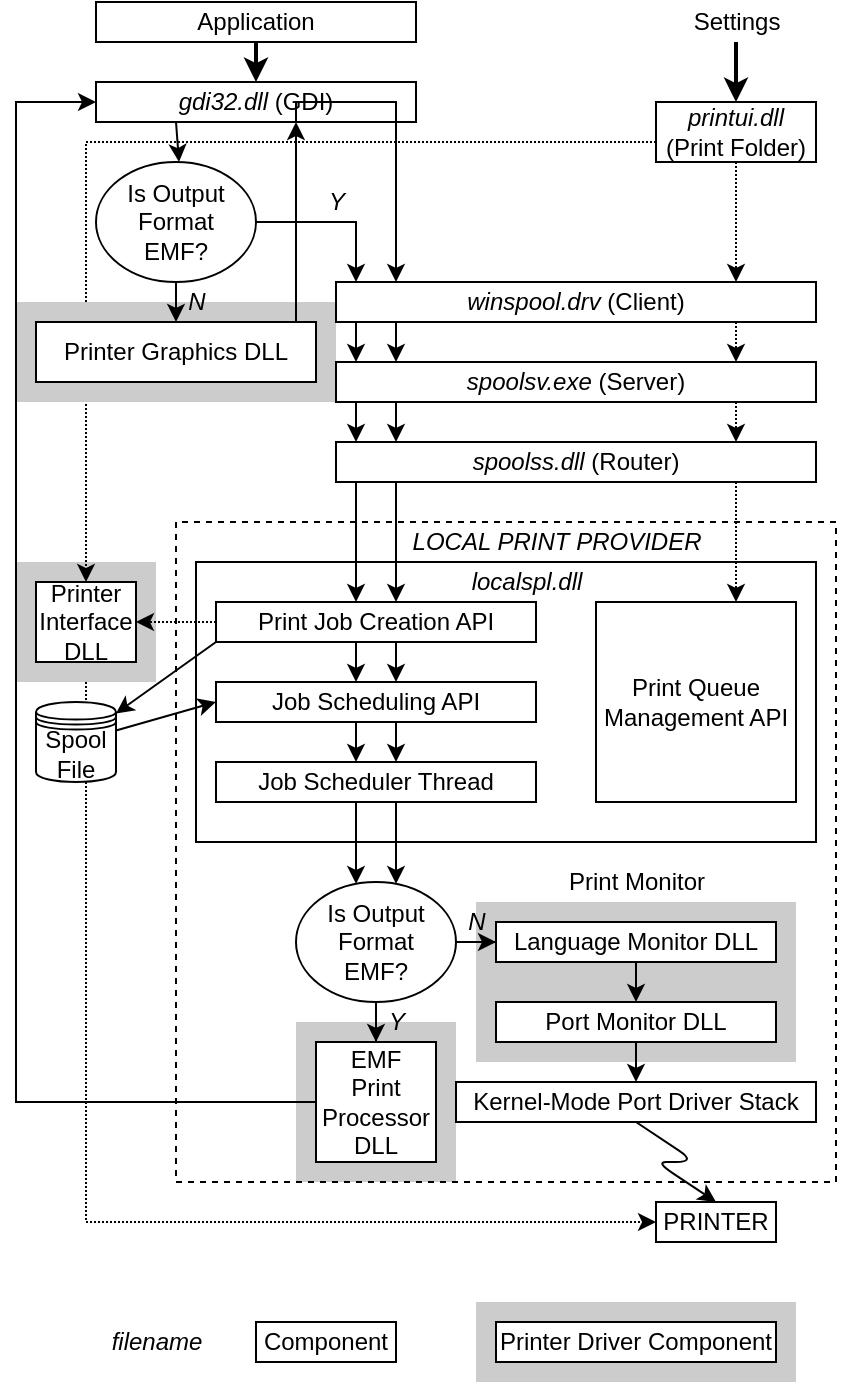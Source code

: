 <mxfile compressed="false" version="13.3.9" type="device">
  <diagram id="_Emnm2Wkxc7SuvpgE4Te" name="Page-1">
    <mxGraphModel dx="1024" dy="622" grid="1" gridSize="10" guides="0" tooltips="1" connect="1" arrows="1" fold="1" page="1" pageScale="1" pageWidth="850" pageHeight="1100" math="0" shadow="0">
      <root>
        <mxCell id="0" />
        <mxCell id="1" parent="0" />
        <mxCell id="4VYit24lACgoJSrc0qC9-15" value="" style="endArrow=classic;html=1;dashed=1;dashPattern=1 1;strokeWidth=1;rounded=0;" parent="1" source="Ne6yTrBCg5QCKc0_YsmV-41" target="Ne6yTrBCg5QCKc0_YsmV-54" edge="1">
          <mxGeometry width="50" height="50" relative="1" as="geometry">
            <mxPoint x="70" y="410" as="sourcePoint" />
            <mxPoint x="340" y="630" as="targetPoint" />
            <Array as="points">
              <mxPoint x="75" y="690" />
            </Array>
          </mxGeometry>
        </mxCell>
        <mxCell id="X0A_pVfkR0eYXs_OzIeL-13" value="" style="rounded=0;whiteSpace=wrap;html=1;sketch=0;strokeColor=none;fillColor=#CCCCCC;" parent="1" vertex="1">
          <mxGeometry x="40" y="360" width="70" height="60" as="geometry" />
        </mxCell>
        <mxCell id="X0A_pVfkR0eYXs_OzIeL-22" style="edgeStyle=orthogonalEdgeStyle;rounded=0;orthogonalLoop=1;jettySize=auto;html=1;dashed=1;dashPattern=1 1;" parent="1" source="Ne6yTrBCg5QCKc0_YsmV-6" target="Ne6yTrBCg5QCKc0_YsmV-41" edge="1">
          <mxGeometry relative="1" as="geometry">
            <Array as="points">
              <mxPoint x="75" y="150" />
            </Array>
          </mxGeometry>
        </mxCell>
        <mxCell id="X0A_pVfkR0eYXs_OzIeL-14" value="" style="rounded=0;whiteSpace=wrap;html=1;sketch=0;strokeColor=none;fillColor=#CCCCCC;" parent="1" vertex="1">
          <mxGeometry x="40" y="230" width="160" height="50" as="geometry" />
        </mxCell>
        <mxCell id="X0A_pVfkR0eYXs_OzIeL-1" value="&lt;span&gt;&lt;br&gt;&lt;/span&gt;" style="rounded=0;whiteSpace=wrap;html=1;strokeColor=none;fillColor=#CCCCCC;" parent="1" vertex="1">
          <mxGeometry x="180" y="590" width="80" height="80" as="geometry" />
        </mxCell>
        <mxCell id="SEDOJ06MQ5LYC-zXPwia-6" value="" style="rounded=0;whiteSpace=wrap;html=1;strokeColor=none;fillColor=#CCCCCC;" parent="1" vertex="1">
          <mxGeometry x="270" y="530" width="160" height="80" as="geometry" />
        </mxCell>
        <mxCell id="Ne6yTrBCg5QCKc0_YsmV-31" value="" style="rounded=0;whiteSpace=wrap;html=1;" parent="1" vertex="1">
          <mxGeometry x="130" y="360" width="310" height="140" as="geometry" />
        </mxCell>
        <mxCell id="Ne6yTrBCg5QCKc0_YsmV-1" value="Application" style="rounded=0;whiteSpace=wrap;html=1;" parent="1" vertex="1">
          <mxGeometry x="80" y="80" width="160" height="20" as="geometry" />
        </mxCell>
        <mxCell id="Ne6yTrBCg5QCKc0_YsmV-2" value="&lt;i&gt;gdi32.dll&lt;/i&gt; (GDI)" style="rounded=0;whiteSpace=wrap;html=1;" parent="1" vertex="1">
          <mxGeometry x="80" y="120" width="160" height="20" as="geometry" />
        </mxCell>
        <mxCell id="Ne6yTrBCg5QCKc0_YsmV-3" value="&lt;i&gt;winspool.drv&lt;/i&gt; (Client)" style="rounded=0;whiteSpace=wrap;html=1;" parent="1" vertex="1">
          <mxGeometry x="200" y="220" width="240" height="20" as="geometry" />
        </mxCell>
        <mxCell id="Ne6yTrBCg5QCKc0_YsmV-4" value="&lt;i&gt;spoolsv.exe&lt;/i&gt; (Server)" style="rounded=0;whiteSpace=wrap;html=1;" parent="1" vertex="1">
          <mxGeometry x="200" y="260" width="240" height="20" as="geometry" />
        </mxCell>
        <mxCell id="Ne6yTrBCg5QCKc0_YsmV-5" value="&lt;i&gt;spoolss.dll&lt;/i&gt; (Router)" style="rounded=0;whiteSpace=wrap;html=1;" parent="1" vertex="1">
          <mxGeometry x="200" y="300" width="240" height="20" as="geometry" />
        </mxCell>
        <mxCell id="Ne6yTrBCg5QCKc0_YsmV-6" value="&lt;i&gt;printui.dll&lt;/i&gt; (Print Folder)" style="rounded=0;whiteSpace=wrap;html=1;" parent="1" vertex="1">
          <mxGeometry x="360" y="130" width="80" height="30" as="geometry" />
        </mxCell>
        <mxCell id="Ne6yTrBCg5QCKc0_YsmV-9" value="" style="endArrow=classic;html=1;strokeWidth=2;" parent="1" source="Ne6yTrBCg5QCKc0_YsmV-1" target="Ne6yTrBCg5QCKc0_YsmV-2" edge="1">
          <mxGeometry width="50" height="50" relative="1" as="geometry">
            <mxPoint x="70" y="230" as="sourcePoint" />
            <mxPoint x="120" y="180" as="targetPoint" />
          </mxGeometry>
        </mxCell>
        <mxCell id="Ne6yTrBCg5QCKc0_YsmV-13" value="" style="edgeStyle=orthogonalEdgeStyle;rounded=0;orthogonalLoop=1;jettySize=auto;html=1;" parent="1" source="Ne6yTrBCg5QCKc0_YsmV-10" target="Ne6yTrBCg5QCKc0_YsmV-3" edge="1">
          <mxGeometry x="-0.0" y="10" relative="1" as="geometry">
            <Array as="points">
              <mxPoint x="210" y="190" />
            </Array>
            <mxPoint as="offset" />
          </mxGeometry>
        </mxCell>
        <mxCell id="Ne6yTrBCg5QCKc0_YsmV-10" value="Is Output&lt;br&gt;Format&lt;br&gt;EMF?" style="ellipse;whiteSpace=wrap;html=1;" parent="1" vertex="1">
          <mxGeometry x="80" y="160" width="80" height="60" as="geometry" />
        </mxCell>
        <mxCell id="Ne6yTrBCg5QCKc0_YsmV-12" value="" style="endArrow=classic;html=1;exitX=0.25;exitY=1;exitDx=0;exitDy=0;" parent="1" source="Ne6yTrBCg5QCKc0_YsmV-2" target="Ne6yTrBCg5QCKc0_YsmV-10" edge="1">
          <mxGeometry width="50" height="50" relative="1" as="geometry">
            <mxPoint x="110" y="150" as="sourcePoint" />
            <mxPoint x="110" y="240" as="targetPoint" />
          </mxGeometry>
        </mxCell>
        <mxCell id="Ne6yTrBCg5QCKc0_YsmV-14" value="Printer Graphics DLL" style="rounded=0;whiteSpace=wrap;html=1;" parent="1" vertex="1">
          <mxGeometry x="50" y="240" width="140" height="30" as="geometry" />
        </mxCell>
        <mxCell id="Ne6yTrBCg5QCKc0_YsmV-15" value="" style="endArrow=classic;html=1;" parent="1" source="Ne6yTrBCg5QCKc0_YsmV-10" target="Ne6yTrBCg5QCKc0_YsmV-14" edge="1">
          <mxGeometry y="20" width="50" height="50" relative="1" as="geometry">
            <mxPoint x="60" y="350" as="sourcePoint" />
            <mxPoint x="110" y="300" as="targetPoint" />
            <mxPoint as="offset" />
          </mxGeometry>
        </mxCell>
        <mxCell id="Ne6yTrBCg5QCKc0_YsmV-19" value="" style="endArrow=classic;html=1;" parent="1" edge="1">
          <mxGeometry width="50" height="50" relative="1" as="geometry">
            <mxPoint x="180" y="240" as="sourcePoint" />
            <mxPoint x="180" y="140" as="targetPoint" />
          </mxGeometry>
        </mxCell>
        <mxCell id="Ne6yTrBCg5QCKc0_YsmV-20" style="edgeStyle=orthogonalEdgeStyle;rounded=0;orthogonalLoop=1;jettySize=auto;html=1;" parent="1" edge="1">
          <mxGeometry relative="1" as="geometry">
            <mxPoint x="230" y="220" as="targetPoint" />
            <mxPoint x="180" y="140" as="sourcePoint" />
            <Array as="points">
              <mxPoint x="180" y="130" />
              <mxPoint x="230" y="130" />
              <mxPoint x="230" y="220" />
            </Array>
          </mxGeometry>
        </mxCell>
        <mxCell id="Ne6yTrBCg5QCKc0_YsmV-21" value="" style="endArrow=classic;html=1;" parent="1" edge="1">
          <mxGeometry width="50" height="50" relative="1" as="geometry">
            <mxPoint x="210" y="240" as="sourcePoint" />
            <mxPoint x="210" y="260" as="targetPoint" />
          </mxGeometry>
        </mxCell>
        <mxCell id="Ne6yTrBCg5QCKc0_YsmV-22" value="" style="endArrow=classic;html=1;" parent="1" edge="1">
          <mxGeometry width="50" height="50" relative="1" as="geometry">
            <mxPoint x="230" y="240" as="sourcePoint" />
            <mxPoint x="230" y="260" as="targetPoint" />
          </mxGeometry>
        </mxCell>
        <mxCell id="Ne6yTrBCg5QCKc0_YsmV-23" value="" style="endArrow=classic;html=1;dashed=1;dashPattern=1 1;" parent="1" edge="1">
          <mxGeometry width="50" height="50" relative="1" as="geometry">
            <mxPoint x="400" y="240" as="sourcePoint" />
            <mxPoint x="400" y="260" as="targetPoint" />
          </mxGeometry>
        </mxCell>
        <mxCell id="Ne6yTrBCg5QCKc0_YsmV-24" value="" style="endArrow=classic;html=1;dashed=1;dashPattern=1 1;" parent="1" edge="1">
          <mxGeometry width="50" height="50" relative="1" as="geometry">
            <mxPoint x="400" y="280" as="sourcePoint" />
            <mxPoint x="400" y="300" as="targetPoint" />
          </mxGeometry>
        </mxCell>
        <mxCell id="Ne6yTrBCg5QCKc0_YsmV-25" value="" style="endArrow=classic;html=1;" parent="1" edge="1">
          <mxGeometry width="50" height="50" relative="1" as="geometry">
            <mxPoint x="210" y="280" as="sourcePoint" />
            <mxPoint x="210" y="300" as="targetPoint" />
          </mxGeometry>
        </mxCell>
        <mxCell id="Ne6yTrBCg5QCKc0_YsmV-26" value="" style="endArrow=classic;html=1;" parent="1" edge="1">
          <mxGeometry width="50" height="50" relative="1" as="geometry">
            <mxPoint x="230" y="280" as="sourcePoint" />
            <mxPoint x="230" y="300" as="targetPoint" />
          </mxGeometry>
        </mxCell>
        <mxCell id="Ne6yTrBCg5QCKc0_YsmV-27" value="Print Job Creation API" style="rounded=0;whiteSpace=wrap;html=1;" parent="1" vertex="1">
          <mxGeometry x="140" y="380" width="160" height="20" as="geometry" />
        </mxCell>
        <mxCell id="Ne6yTrBCg5QCKc0_YsmV-28" value="Job Scheduling API" style="rounded=0;whiteSpace=wrap;html=1;" parent="1" vertex="1">
          <mxGeometry x="140" y="420" width="160" height="20" as="geometry" />
        </mxCell>
        <mxCell id="Ne6yTrBCg5QCKc0_YsmV-56" style="edgeStyle=orthogonalEdgeStyle;rounded=0;orthogonalLoop=1;jettySize=auto;html=1;" parent="1" source="Ne6yTrBCg5QCKc0_YsmV-29" target="Ne6yTrBCg5QCKc0_YsmV-46" edge="1">
          <mxGeometry relative="1" as="geometry">
            <Array as="points">
              <mxPoint x="210" y="510" />
              <mxPoint x="210" y="510" />
            </Array>
          </mxGeometry>
        </mxCell>
        <mxCell id="Ne6yTrBCg5QCKc0_YsmV-57" style="edgeStyle=orthogonalEdgeStyle;rounded=0;orthogonalLoop=1;jettySize=auto;html=1;" parent="1" source="Ne6yTrBCg5QCKc0_YsmV-29" target="Ne6yTrBCg5QCKc0_YsmV-46" edge="1">
          <mxGeometry relative="1" as="geometry">
            <Array as="points">
              <mxPoint x="230" y="510" />
              <mxPoint x="230" y="510" />
            </Array>
          </mxGeometry>
        </mxCell>
        <mxCell id="Ne6yTrBCg5QCKc0_YsmV-29" value="Job Scheduler Thread" style="rounded=0;whiteSpace=wrap;html=1;" parent="1" vertex="1">
          <mxGeometry x="140" y="460" width="160" height="20" as="geometry" />
        </mxCell>
        <mxCell id="Ne6yTrBCg5QCKc0_YsmV-30" value="Print Queue Management API" style="rounded=0;whiteSpace=wrap;html=1;" parent="1" vertex="1">
          <mxGeometry x="330" y="380" width="100" height="100" as="geometry" />
        </mxCell>
        <mxCell id="Ne6yTrBCg5QCKc0_YsmV-32" value="&lt;i&gt;localspl.dll&lt;/i&gt;" style="text;html=1;align=center;verticalAlign=middle;resizable=0;points=[];autosize=1;" parent="1" vertex="1">
          <mxGeometry x="260" y="360" width="70" height="20" as="geometry" />
        </mxCell>
        <mxCell id="Ne6yTrBCg5QCKc0_YsmV-33" value="&lt;i&gt;LOCAL PRINT PROVIDER&lt;/i&gt;" style="text;html=1;align=center;verticalAlign=middle;resizable=0;points=[];autosize=1;" parent="1" vertex="1">
          <mxGeometry x="230" y="340" width="160" height="20" as="geometry" />
        </mxCell>
        <mxCell id="Ne6yTrBCg5QCKc0_YsmV-34" value="" style="endArrow=classic;html=1;" parent="1" edge="1">
          <mxGeometry width="50" height="50" relative="1" as="geometry">
            <mxPoint x="210" y="320" as="sourcePoint" />
            <mxPoint x="210" y="380" as="targetPoint" />
          </mxGeometry>
        </mxCell>
        <mxCell id="Ne6yTrBCg5QCKc0_YsmV-35" value="" style="endArrow=classic;html=1;" parent="1" edge="1">
          <mxGeometry width="50" height="50" relative="1" as="geometry">
            <mxPoint x="230" y="320" as="sourcePoint" />
            <mxPoint x="230" y="380" as="targetPoint" />
          </mxGeometry>
        </mxCell>
        <mxCell id="Ne6yTrBCg5QCKc0_YsmV-36" value="" style="endArrow=classic;html=1;dashed=1;dashPattern=1 1;" parent="1" edge="1">
          <mxGeometry width="50" height="50" relative="1" as="geometry">
            <mxPoint x="400" y="320" as="sourcePoint" />
            <mxPoint x="400" y="380" as="targetPoint" />
          </mxGeometry>
        </mxCell>
        <mxCell id="Ne6yTrBCg5QCKc0_YsmV-37" value="" style="endArrow=classic;html=1;" parent="1" edge="1">
          <mxGeometry width="50" height="50" relative="1" as="geometry">
            <mxPoint x="230" y="400" as="sourcePoint" />
            <mxPoint x="230" y="420" as="targetPoint" />
          </mxGeometry>
        </mxCell>
        <mxCell id="Ne6yTrBCg5QCKc0_YsmV-38" value="" style="endArrow=classic;html=1;" parent="1" edge="1">
          <mxGeometry width="50" height="50" relative="1" as="geometry">
            <mxPoint x="210" y="400.0" as="sourcePoint" />
            <mxPoint x="210" y="420" as="targetPoint" />
          </mxGeometry>
        </mxCell>
        <mxCell id="Ne6yTrBCg5QCKc0_YsmV-39" value="" style="endArrow=classic;html=1;" parent="1" edge="1">
          <mxGeometry width="50" height="50" relative="1" as="geometry">
            <mxPoint x="210" y="440" as="sourcePoint" />
            <mxPoint x="210" y="460" as="targetPoint" />
          </mxGeometry>
        </mxCell>
        <mxCell id="Ne6yTrBCg5QCKc0_YsmV-40" value="" style="endArrow=classic;html=1;" parent="1" edge="1">
          <mxGeometry width="50" height="50" relative="1" as="geometry">
            <mxPoint x="230" y="440" as="sourcePoint" />
            <mxPoint x="230" y="460" as="targetPoint" />
          </mxGeometry>
        </mxCell>
        <mxCell id="Ne6yTrBCg5QCKc0_YsmV-41" value="Printer Interface DLL" style="rounded=0;whiteSpace=wrap;html=1;" parent="1" vertex="1">
          <mxGeometry x="50" y="370" width="50" height="40" as="geometry" />
        </mxCell>
        <mxCell id="Ne6yTrBCg5QCKc0_YsmV-42" value="" style="endArrow=classic;html=1;dashed=1;dashPattern=1 1;" parent="1" source="Ne6yTrBCg5QCKc0_YsmV-27" target="Ne6yTrBCg5QCKc0_YsmV-41" edge="1">
          <mxGeometry width="50" height="50" relative="1" as="geometry">
            <mxPoint x="40" y="360" as="sourcePoint" />
            <mxPoint x="90" y="310" as="targetPoint" />
          </mxGeometry>
        </mxCell>
        <mxCell id="Ne6yTrBCg5QCKc0_YsmV-43" value="Spool File" style="shape=datastore;whiteSpace=wrap;html=1;" parent="1" vertex="1">
          <mxGeometry x="50" y="430" width="40" height="40" as="geometry" />
        </mxCell>
        <mxCell id="Ne6yTrBCg5QCKc0_YsmV-44" value="" style="endArrow=classic;html=1;exitX=0;exitY=1;exitDx=0;exitDy=0;" parent="1" source="Ne6yTrBCg5QCKc0_YsmV-27" target="Ne6yTrBCg5QCKc0_YsmV-43" edge="1">
          <mxGeometry width="50" height="50" relative="1" as="geometry">
            <mxPoint x="60" y="520" as="sourcePoint" />
            <mxPoint x="110" y="470" as="targetPoint" />
          </mxGeometry>
        </mxCell>
        <mxCell id="Ne6yTrBCg5QCKc0_YsmV-45" value="" style="endArrow=classic;html=1;entryX=0;entryY=0.5;entryDx=0;entryDy=0;" parent="1" source="Ne6yTrBCg5QCKc0_YsmV-43" target="Ne6yTrBCg5QCKc0_YsmV-28" edge="1">
          <mxGeometry width="50" height="50" relative="1" as="geometry">
            <mxPoint x="70" y="520" as="sourcePoint" />
            <mxPoint x="120" y="470" as="targetPoint" />
          </mxGeometry>
        </mxCell>
        <mxCell id="Ne6yTrBCg5QCKc0_YsmV-58" value="" style="edgeStyle=orthogonalEdgeStyle;rounded=0;orthogonalLoop=1;jettySize=auto;html=1;" parent="1" source="Ne6yTrBCg5QCKc0_YsmV-46" target="Ne6yTrBCg5QCKc0_YsmV-55" edge="1">
          <mxGeometry x="0.667" y="20" relative="1" as="geometry">
            <mxPoint as="offset" />
          </mxGeometry>
        </mxCell>
        <mxCell id="Ne6yTrBCg5QCKc0_YsmV-59" value="" style="edgeStyle=orthogonalEdgeStyle;rounded=0;orthogonalLoop=1;jettySize=auto;html=1;" parent="1" source="Ne6yTrBCg5QCKc0_YsmV-46" target="Ne6yTrBCg5QCKc0_YsmV-49" edge="1">
          <mxGeometry x="0.667" y="10" relative="1" as="geometry">
            <mxPoint as="offset" />
          </mxGeometry>
        </mxCell>
        <mxCell id="Ne6yTrBCg5QCKc0_YsmV-46" value="Is Output&lt;br&gt;Format&lt;br&gt;EMF?" style="ellipse;whiteSpace=wrap;html=1;" parent="1" vertex="1">
          <mxGeometry x="180" y="520" width="80" height="60" as="geometry" />
        </mxCell>
        <mxCell id="Ne6yTrBCg5QCKc0_YsmV-49" value="Language Monitor DLL" style="rounded=0;whiteSpace=wrap;html=1;" parent="1" vertex="1">
          <mxGeometry x="280" y="540" width="140" height="20" as="geometry" />
        </mxCell>
        <mxCell id="Ne6yTrBCg5QCKc0_YsmV-50" value="Port Monitor DLL" style="rounded=0;whiteSpace=wrap;html=1;" parent="1" vertex="1">
          <mxGeometry x="280" y="580" width="140" height="20" as="geometry" />
        </mxCell>
        <mxCell id="Ne6yTrBCg5QCKc0_YsmV-51" value="Kernel-Mode Port Driver Stack" style="rounded=0;whiteSpace=wrap;html=1;" parent="1" vertex="1">
          <mxGeometry x="260" y="620" width="180" height="20" as="geometry" />
        </mxCell>
        <mxCell id="Ne6yTrBCg5QCKc0_YsmV-52" value="" style="endArrow=classic;html=1;" parent="1" source="Ne6yTrBCg5QCKc0_YsmV-49" target="Ne6yTrBCg5QCKc0_YsmV-50" edge="1">
          <mxGeometry width="50" height="50" relative="1" as="geometry">
            <mxPoint x="350" y="560" as="sourcePoint" />
            <mxPoint x="350" y="580" as="targetPoint" />
          </mxGeometry>
        </mxCell>
        <mxCell id="Ne6yTrBCg5QCKc0_YsmV-53" value="" style="endArrow=classic;html=1;" parent="1" source="Ne6yTrBCg5QCKc0_YsmV-50" target="Ne6yTrBCg5QCKc0_YsmV-51" edge="1">
          <mxGeometry width="50" height="50" relative="1" as="geometry">
            <mxPoint x="360" y="570" as="sourcePoint" />
            <mxPoint x="360" y="590" as="targetPoint" />
          </mxGeometry>
        </mxCell>
        <mxCell id="Ne6yTrBCg5QCKc0_YsmV-54" value="PRINTER" style="rounded=0;whiteSpace=wrap;html=1;" parent="1" vertex="1">
          <mxGeometry x="360" y="680" width="60" height="20" as="geometry" />
        </mxCell>
        <mxCell id="Ne6yTrBCg5QCKc0_YsmV-60" style="edgeStyle=orthogonalEdgeStyle;rounded=0;orthogonalLoop=1;jettySize=auto;html=1;" parent="1" source="Ne6yTrBCg5QCKc0_YsmV-55" target="Ne6yTrBCg5QCKc0_YsmV-2" edge="1">
          <mxGeometry relative="1" as="geometry">
            <Array as="points">
              <mxPoint x="40" y="630" />
              <mxPoint x="40" y="130" />
            </Array>
          </mxGeometry>
        </mxCell>
        <mxCell id="Ne6yTrBCg5QCKc0_YsmV-55" value="EMF&lt;br&gt;Print Processor DLL" style="rounded=0;whiteSpace=wrap;html=1;" parent="1" vertex="1">
          <mxGeometry x="190" y="600" width="60" height="60" as="geometry" />
        </mxCell>
        <mxCell id="Ne6yTrBCg5QCKc0_YsmV-61" value="" style="endArrow=classic;html=1;entryX=0.5;entryY=0;entryDx=0;entryDy=0;exitX=0.5;exitY=1;exitDx=0;exitDy=0;" parent="1" source="Ne6yTrBCg5QCKc0_YsmV-51" target="Ne6yTrBCg5QCKc0_YsmV-54" edge="1">
          <mxGeometry width="50" height="50" relative="1" as="geometry">
            <mxPoint x="320" y="730" as="sourcePoint" />
            <mxPoint x="370" y="680" as="targetPoint" />
            <Array as="points">
              <mxPoint x="380" y="660" />
              <mxPoint x="360" y="660" />
            </Array>
          </mxGeometry>
        </mxCell>
        <mxCell id="Ne6yTrBCg5QCKc0_YsmV-62" value="" style="endArrow=classic;html=1;dashed=1;dashPattern=1 1;" parent="1" edge="1">
          <mxGeometry width="50" height="50" relative="1" as="geometry">
            <mxPoint x="400" y="160" as="sourcePoint" />
            <mxPoint x="400" y="220" as="targetPoint" />
          </mxGeometry>
        </mxCell>
        <mxCell id="X0A_pVfkR0eYXs_OzIeL-9" value="" style="endArrow=none;html=1;rounded=0;dashed=1;" parent="1" edge="1">
          <mxGeometry width="50" height="50" relative="1" as="geometry">
            <mxPoint x="450" y="670" as="sourcePoint" />
            <mxPoint x="450" y="670" as="targetPoint" />
            <Array as="points">
              <mxPoint x="450" y="340" />
              <mxPoint x="120" y="340" />
              <mxPoint x="120" y="670" />
            </Array>
          </mxGeometry>
        </mxCell>
        <mxCell id="X0A_pVfkR0eYXs_OzIeL-18" value="&lt;i&gt;filename&lt;/i&gt;" style="text;html=1;align=center;verticalAlign=middle;resizable=0;points=[];autosize=1;" parent="1" vertex="1">
          <mxGeometry x="80" y="740" width="60" height="20" as="geometry" />
        </mxCell>
        <mxCell id="X0A_pVfkR0eYXs_OzIeL-19" value="" style="rounded=0;whiteSpace=wrap;html=1;sketch=0;fillColor=#CCCCCC;strokeColor=none;" parent="1" vertex="1">
          <mxGeometry x="270" y="730" width="160" height="40" as="geometry" />
        </mxCell>
        <mxCell id="X0A_pVfkR0eYXs_OzIeL-20" value="Printer Driver Component" style="rounded=0;whiteSpace=wrap;html=1;sketch=0;" parent="1" vertex="1">
          <mxGeometry x="280" y="740" width="140" height="20" as="geometry" />
        </mxCell>
        <mxCell id="X0A_pVfkR0eYXs_OzIeL-21" value="Component" style="rounded=0;whiteSpace=wrap;html=1;sketch=0;" parent="1" vertex="1">
          <mxGeometry x="160" y="740" width="70" height="20" as="geometry" />
        </mxCell>
        <mxCell id="4VYit24lACgoJSrc0qC9-4" value="&lt;i&gt;Y&lt;/i&gt;" style="text;html=1;align=center;verticalAlign=middle;resizable=0;points=[];autosize=1;" parent="1" vertex="1">
          <mxGeometry x="220" y="580" width="20" height="20" as="geometry" />
        </mxCell>
        <mxCell id="4VYit24lACgoJSrc0qC9-5" value="&lt;i&gt;N&lt;/i&gt;" style="text;html=1;align=center;verticalAlign=middle;resizable=0;points=[];autosize=1;" parent="1" vertex="1">
          <mxGeometry x="260" y="530" width="20" height="20" as="geometry" />
        </mxCell>
        <mxCell id="4VYit24lACgoJSrc0qC9-6" value="&lt;span&gt;Print Monitor&lt;/span&gt;" style="text;html=1;align=center;verticalAlign=middle;resizable=0;points=[];autosize=1;" parent="1" vertex="1">
          <mxGeometry x="310" y="510" width="80" height="20" as="geometry" />
        </mxCell>
        <mxCell id="4VYit24lACgoJSrc0qC9-7" value="&lt;i&gt;N&lt;/i&gt;" style="text;html=1;align=center;verticalAlign=middle;resizable=0;points=[];autosize=1;" parent="1" vertex="1">
          <mxGeometry x="120" y="220" width="20" height="20" as="geometry" />
        </mxCell>
        <mxCell id="4VYit24lACgoJSrc0qC9-8" value="&lt;i&gt;Y&lt;/i&gt;" style="text;html=1;align=center;verticalAlign=middle;resizable=0;points=[];autosize=1;" parent="1" vertex="1">
          <mxGeometry x="190" y="170" width="20" height="20" as="geometry" />
        </mxCell>
        <mxCell id="4VYit24lACgoJSrc0qC9-12" value="" style="endArrow=classic;html=1;strokeWidth=2;" parent="1" source="4VYit24lACgoJSrc0qC9-13" target="Ne6yTrBCg5QCKc0_YsmV-6" edge="1">
          <mxGeometry width="50" height="50" relative="1" as="geometry">
            <mxPoint x="400" y="100" as="sourcePoint" />
            <mxPoint x="370" y="50" as="targetPoint" />
          </mxGeometry>
        </mxCell>
        <mxCell id="4VYit24lACgoJSrc0qC9-13" value="Settings" style="text;html=1;align=center;verticalAlign=middle;resizable=0;points=[];autosize=1;" parent="1" vertex="1">
          <mxGeometry x="370" y="80" width="60" height="20" as="geometry" />
        </mxCell>
      </root>
    </mxGraphModel>
  </diagram>
</mxfile>
